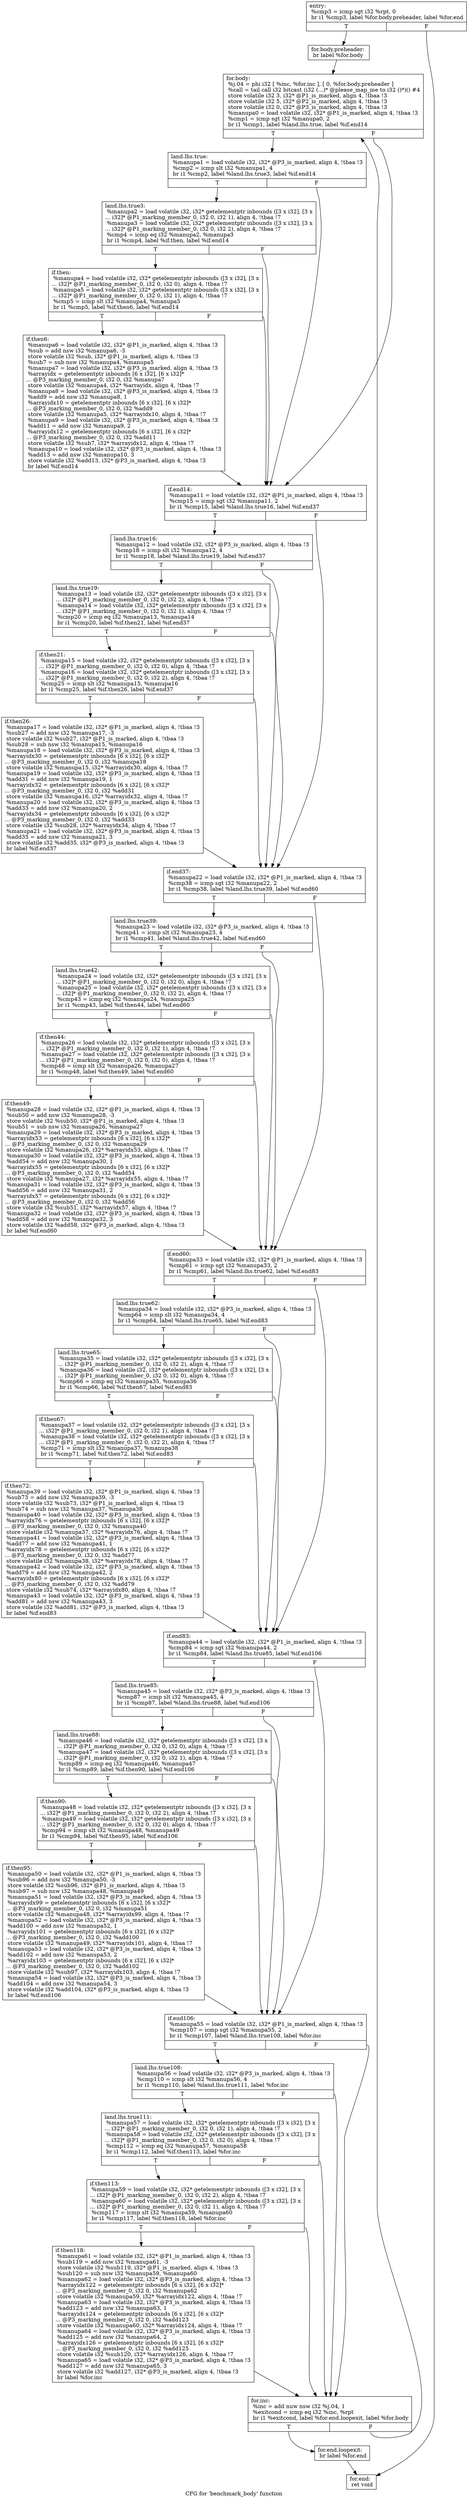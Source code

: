 digraph "CFG for 'benchmark_body' function" {
	label="CFG for 'benchmark_body' function";

	Node0x55de72e2e5c0 [shape=record,label="{entry:\l  %cmp3 = icmp sgt i32 %rpt, 0\l  br i1 %cmp3, label %for.body.preheader, label %for.end\l|{<s0>T|<s1>F}}"];
	Node0x55de72e2e5c0:s0 -> Node0x55de72e2e730;
	Node0x55de72e2e5c0:s1 -> Node0x55de72e2f180;
	Node0x55de72e2e730 [shape=record,label="{for.body.preheader:                               \l  br label %for.body\l}"];
	Node0x55de72e2e730 -> Node0x55de72e2e780;
	Node0x55de72e2e780 [shape=record,label="{for.body:                                         \l  %j.04 = phi i32 [ %inc, %for.inc ], [ 0, %for.body.preheader ]\l  %call = tail call i32 bitcast (i32 (...)* @please_map_me to i32 ()*)() #4\l  store volatile i32 3, i32* @P1_is_marked, align 4, !tbaa !3\l  store volatile i32 5, i32* @P2_is_marked, align 4, !tbaa !3\l  store volatile i32 0, i32* @P3_is_marked, align 4, !tbaa !3\l  %manupa0 = load volatile i32, i32* @P1_is_marked, align 4, !tbaa !3\l  %cmp1 = icmp sgt i32 %manupa0, 2\l  br i1 %cmp1, label %land.lhs.true, label %if.end14\l|{<s0>T|<s1>F}}"];
	Node0x55de72e2e780:s0 -> Node0x55de72e2e7d0;
	Node0x55de72e2e780:s1 -> Node0x55de72e2e910;
	Node0x55de72e2e7d0 [shape=record,label="{land.lhs.true:                                    \l  %manupa1 = load volatile i32, i32* @P3_is_marked, align 4, !tbaa !3\l  %cmp2 = icmp slt i32 %manupa1, 4\l  br i1 %cmp2, label %land.lhs.true3, label %if.end14\l|{<s0>T|<s1>F}}"];
	Node0x55de72e2e7d0:s0 -> Node0x55de72e2e820;
	Node0x55de72e2e7d0:s1 -> Node0x55de72e2e910;
	Node0x55de72e2e820 [shape=record,label="{land.lhs.true3:                                   \l  %manupa2 = load volatile i32, i32* getelementptr inbounds ([3 x i32], [3 x\l... i32]* @P1_marking_member_0, i32 0, i32 1), align 4, !tbaa !7\l  %manupa3 = load volatile i32, i32* getelementptr inbounds ([3 x i32], [3 x\l... i32]* @P1_marking_member_0, i32 0, i32 2), align 4, !tbaa !7\l  %cmp4 = icmp eq i32 %manupa2, %manupa3\l  br i1 %cmp4, label %if.then, label %if.end14\l|{<s0>T|<s1>F}}"];
	Node0x55de72e2e820:s0 -> Node0x55de72e2e870;
	Node0x55de72e2e820:s1 -> Node0x55de72e2e910;
	Node0x55de72e2e870 [shape=record,label="{if.then:                                          \l  %manupa4 = load volatile i32, i32* getelementptr inbounds ([3 x i32], [3 x\l... i32]* @P1_marking_member_0, i32 0, i32 0), align 4, !tbaa !7\l  %manupa5 = load volatile i32, i32* getelementptr inbounds ([3 x i32], [3 x\l... i32]* @P1_marking_member_0, i32 0, i32 1), align 4, !tbaa !7\l  %cmp5 = icmp slt i32 %manupa4, %manupa5\l  br i1 %cmp5, label %if.then6, label %if.end14\l|{<s0>T|<s1>F}}"];
	Node0x55de72e2e870:s0 -> Node0x55de72e2e8c0;
	Node0x55de72e2e870:s1 -> Node0x55de72e2e910;
	Node0x55de72e2e8c0 [shape=record,label="{if.then6:                                         \l  %manupa6 = load volatile i32, i32* @P1_is_marked, align 4, !tbaa !3\l  %sub = add nsw i32 %manupa6, -3\l  store volatile i32 %sub, i32* @P1_is_marked, align 4, !tbaa !3\l  %sub7 = sub nsw i32 %manupa4, %manupa5\l  %manupa7 = load volatile i32, i32* @P3_is_marked, align 4, !tbaa !3\l  %arrayidx = getelementptr inbounds [6 x i32], [6 x i32]*\l... @P3_marking_member_0, i32 0, i32 %manupa7\l  store volatile i32 %manupa4, i32* %arrayidx, align 4, !tbaa !7\l  %manupa8 = load volatile i32, i32* @P3_is_marked, align 4, !tbaa !3\l  %add9 = add nsw i32 %manupa8, 1\l  %arrayidx10 = getelementptr inbounds [6 x i32], [6 x i32]*\l... @P3_marking_member_0, i32 0, i32 %add9\l  store volatile i32 %manupa5, i32* %arrayidx10, align 4, !tbaa !7\l  %manupa9 = load volatile i32, i32* @P3_is_marked, align 4, !tbaa !3\l  %add11 = add nsw i32 %manupa9, 2\l  %arrayidx12 = getelementptr inbounds [6 x i32], [6 x i32]*\l... @P3_marking_member_0, i32 0, i32 %add11\l  store volatile i32 %sub7, i32* %arrayidx12, align 4, !tbaa !7\l  %manupa10 = load volatile i32, i32* @P3_is_marked, align 4, !tbaa !3\l  %add13 = add nsw i32 %manupa10, 3\l  store volatile i32 %add13, i32* @P3_is_marked, align 4, !tbaa !3\l  br label %if.end14\l}"];
	Node0x55de72e2e8c0 -> Node0x55de72e2e910;
	Node0x55de72e2e910 [shape=record,label="{if.end14:                                         \l  %manupa11 = load volatile i32, i32* @P1_is_marked, align 4, !tbaa !3\l  %cmp15 = icmp sgt i32 %manupa11, 2\l  br i1 %cmp15, label %land.lhs.true16, label %if.end37\l|{<s0>T|<s1>F}}"];
	Node0x55de72e2e910:s0 -> Node0x55de72e2e960;
	Node0x55de72e2e910:s1 -> Node0x55de72e2eaa0;
	Node0x55de72e2e960 [shape=record,label="{land.lhs.true16:                                  \l  %manupa12 = load volatile i32, i32* @P3_is_marked, align 4, !tbaa !3\l  %cmp18 = icmp slt i32 %manupa12, 4\l  br i1 %cmp18, label %land.lhs.true19, label %if.end37\l|{<s0>T|<s1>F}}"];
	Node0x55de72e2e960:s0 -> Node0x55de72e2e9b0;
	Node0x55de72e2e960:s1 -> Node0x55de72e2eaa0;
	Node0x55de72e2e9b0 [shape=record,label="{land.lhs.true19:                                  \l  %manupa13 = load volatile i32, i32* getelementptr inbounds ([3 x i32], [3 x\l... i32]* @P1_marking_member_0, i32 0, i32 2), align 4, !tbaa !7\l  %manupa14 = load volatile i32, i32* getelementptr inbounds ([3 x i32], [3 x\l... i32]* @P1_marking_member_0, i32 0, i32 1), align 4, !tbaa !7\l  %cmp20 = icmp eq i32 %manupa13, %manupa14\l  br i1 %cmp20, label %if.then21, label %if.end37\l|{<s0>T|<s1>F}}"];
	Node0x55de72e2e9b0:s0 -> Node0x55de72e2ea00;
	Node0x55de72e2e9b0:s1 -> Node0x55de72e2eaa0;
	Node0x55de72e2ea00 [shape=record,label="{if.then21:                                        \l  %manupa15 = load volatile i32, i32* getelementptr inbounds ([3 x i32], [3 x\l... i32]* @P1_marking_member_0, i32 0, i32 0), align 4, !tbaa !7\l  %manupa16 = load volatile i32, i32* getelementptr inbounds ([3 x i32], [3 x\l... i32]* @P1_marking_member_0, i32 0, i32 2), align 4, !tbaa !7\l  %cmp25 = icmp slt i32 %manupa15, %manupa16\l  br i1 %cmp25, label %if.then26, label %if.end37\l|{<s0>T|<s1>F}}"];
	Node0x55de72e2ea00:s0 -> Node0x55de72e2ea50;
	Node0x55de72e2ea00:s1 -> Node0x55de72e2eaa0;
	Node0x55de72e2ea50 [shape=record,label="{if.then26:                                        \l  %manupa17 = load volatile i32, i32* @P1_is_marked, align 4, !tbaa !3\l  %sub27 = add nsw i32 %manupa17, -3\l  store volatile i32 %sub27, i32* @P1_is_marked, align 4, !tbaa !3\l  %sub28 = sub nsw i32 %manupa15, %manupa16\l  %manupa18 = load volatile i32, i32* @P3_is_marked, align 4, !tbaa !3\l  %arrayidx30 = getelementptr inbounds [6 x i32], [6 x i32]*\l... @P3_marking_member_0, i32 0, i32 %manupa18\l  store volatile i32 %manupa15, i32* %arrayidx30, align 4, !tbaa !7\l  %manupa19 = load volatile i32, i32* @P3_is_marked, align 4, !tbaa !3\l  %add31 = add nsw i32 %manupa19, 1\l  %arrayidx32 = getelementptr inbounds [6 x i32], [6 x i32]*\l... @P3_marking_member_0, i32 0, i32 %add31\l  store volatile i32 %manupa16, i32* %arrayidx32, align 4, !tbaa !7\l  %manupa20 = load volatile i32, i32* @P3_is_marked, align 4, !tbaa !3\l  %add33 = add nsw i32 %manupa20, 2\l  %arrayidx34 = getelementptr inbounds [6 x i32], [6 x i32]*\l... @P3_marking_member_0, i32 0, i32 %add33\l  store volatile i32 %sub28, i32* %arrayidx34, align 4, !tbaa !7\l  %manupa21 = load volatile i32, i32* @P3_is_marked, align 4, !tbaa !3\l  %add35 = add nsw i32 %manupa21, 3\l  store volatile i32 %add35, i32* @P3_is_marked, align 4, !tbaa !3\l  br label %if.end37\l}"];
	Node0x55de72e2ea50 -> Node0x55de72e2eaa0;
	Node0x55de72e2eaa0 [shape=record,label="{if.end37:                                         \l  %manupa22 = load volatile i32, i32* @P1_is_marked, align 4, !tbaa !3\l  %cmp38 = icmp sgt i32 %manupa22, 2\l  br i1 %cmp38, label %land.lhs.true39, label %if.end60\l|{<s0>T|<s1>F}}"];
	Node0x55de72e2eaa0:s0 -> Node0x55de72e2eaf0;
	Node0x55de72e2eaa0:s1 -> Node0x55de72e2ec30;
	Node0x55de72e2eaf0 [shape=record,label="{land.lhs.true39:                                  \l  %manupa23 = load volatile i32, i32* @P3_is_marked, align 4, !tbaa !3\l  %cmp41 = icmp slt i32 %manupa23, 4\l  br i1 %cmp41, label %land.lhs.true42, label %if.end60\l|{<s0>T|<s1>F}}"];
	Node0x55de72e2eaf0:s0 -> Node0x55de72e2eb40;
	Node0x55de72e2eaf0:s1 -> Node0x55de72e2ec30;
	Node0x55de72e2eb40 [shape=record,label="{land.lhs.true42:                                  \l  %manupa24 = load volatile i32, i32* getelementptr inbounds ([3 x i32], [3 x\l... i32]* @P1_marking_member_0, i32 0, i32 0), align 4, !tbaa !7\l  %manupa25 = load volatile i32, i32* getelementptr inbounds ([3 x i32], [3 x\l... i32]* @P1_marking_member_0, i32 0, i32 2), align 4, !tbaa !7\l  %cmp43 = icmp eq i32 %manupa24, %manupa25\l  br i1 %cmp43, label %if.then44, label %if.end60\l|{<s0>T|<s1>F}}"];
	Node0x55de72e2eb40:s0 -> Node0x55de72e2eb90;
	Node0x55de72e2eb40:s1 -> Node0x55de72e2ec30;
	Node0x55de72e2eb90 [shape=record,label="{if.then44:                                        \l  %manupa26 = load volatile i32, i32* getelementptr inbounds ([3 x i32], [3 x\l... i32]* @P1_marking_member_0, i32 0, i32 1), align 4, !tbaa !7\l  %manupa27 = load volatile i32, i32* getelementptr inbounds ([3 x i32], [3 x\l... i32]* @P1_marking_member_0, i32 0, i32 0), align 4, !tbaa !7\l  %cmp48 = icmp slt i32 %manupa26, %manupa27\l  br i1 %cmp48, label %if.then49, label %if.end60\l|{<s0>T|<s1>F}}"];
	Node0x55de72e2eb90:s0 -> Node0x55de72e2ebe0;
	Node0x55de72e2eb90:s1 -> Node0x55de72e2ec30;
	Node0x55de72e2ebe0 [shape=record,label="{if.then49:                                        \l  %manupa28 = load volatile i32, i32* @P1_is_marked, align 4, !tbaa !3\l  %sub50 = add nsw i32 %manupa28, -3\l  store volatile i32 %sub50, i32* @P1_is_marked, align 4, !tbaa !3\l  %sub51 = sub nsw i32 %manupa26, %manupa27\l  %manupa29 = load volatile i32, i32* @P3_is_marked, align 4, !tbaa !3\l  %arrayidx53 = getelementptr inbounds [6 x i32], [6 x i32]*\l... @P3_marking_member_0, i32 0, i32 %manupa29\l  store volatile i32 %manupa26, i32* %arrayidx53, align 4, !tbaa !7\l  %manupa30 = load volatile i32, i32* @P3_is_marked, align 4, !tbaa !3\l  %add54 = add nsw i32 %manupa30, 1\l  %arrayidx55 = getelementptr inbounds [6 x i32], [6 x i32]*\l... @P3_marking_member_0, i32 0, i32 %add54\l  store volatile i32 %manupa27, i32* %arrayidx55, align 4, !tbaa !7\l  %manupa31 = load volatile i32, i32* @P3_is_marked, align 4, !tbaa !3\l  %add56 = add nsw i32 %manupa31, 2\l  %arrayidx57 = getelementptr inbounds [6 x i32], [6 x i32]*\l... @P3_marking_member_0, i32 0, i32 %add56\l  store volatile i32 %sub51, i32* %arrayidx57, align 4, !tbaa !7\l  %manupa32 = load volatile i32, i32* @P3_is_marked, align 4, !tbaa !3\l  %add58 = add nsw i32 %manupa32, 3\l  store volatile i32 %add58, i32* @P3_is_marked, align 4, !tbaa !3\l  br label %if.end60\l}"];
	Node0x55de72e2ebe0 -> Node0x55de72e2ec30;
	Node0x55de72e2ec30 [shape=record,label="{if.end60:                                         \l  %manupa33 = load volatile i32, i32* @P1_is_marked, align 4, !tbaa !3\l  %cmp61 = icmp sgt i32 %manupa33, 2\l  br i1 %cmp61, label %land.lhs.true62, label %if.end83\l|{<s0>T|<s1>F}}"];
	Node0x55de72e2ec30:s0 -> Node0x55de72e2ec80;
	Node0x55de72e2ec30:s1 -> Node0x55de72e2edc0;
	Node0x55de72e2ec80 [shape=record,label="{land.lhs.true62:                                  \l  %manupa34 = load volatile i32, i32* @P3_is_marked, align 4, !tbaa !3\l  %cmp64 = icmp slt i32 %manupa34, 4\l  br i1 %cmp64, label %land.lhs.true65, label %if.end83\l|{<s0>T|<s1>F}}"];
	Node0x55de72e2ec80:s0 -> Node0x55de72e2ecd0;
	Node0x55de72e2ec80:s1 -> Node0x55de72e2edc0;
	Node0x55de72e2ecd0 [shape=record,label="{land.lhs.true65:                                  \l  %manupa35 = load volatile i32, i32* getelementptr inbounds ([3 x i32], [3 x\l... i32]* @P1_marking_member_0, i32 0, i32 2), align 4, !tbaa !7\l  %manupa36 = load volatile i32, i32* getelementptr inbounds ([3 x i32], [3 x\l... i32]* @P1_marking_member_0, i32 0, i32 0), align 4, !tbaa !7\l  %cmp66 = icmp eq i32 %manupa35, %manupa36\l  br i1 %cmp66, label %if.then67, label %if.end83\l|{<s0>T|<s1>F}}"];
	Node0x55de72e2ecd0:s0 -> Node0x55de72e2ed20;
	Node0x55de72e2ecd0:s1 -> Node0x55de72e2edc0;
	Node0x55de72e2ed20 [shape=record,label="{if.then67:                                        \l  %manupa37 = load volatile i32, i32* getelementptr inbounds ([3 x i32], [3 x\l... i32]* @P1_marking_member_0, i32 0, i32 1), align 4, !tbaa !7\l  %manupa38 = load volatile i32, i32* getelementptr inbounds ([3 x i32], [3 x\l... i32]* @P1_marking_member_0, i32 0, i32 2), align 4, !tbaa !7\l  %cmp71 = icmp slt i32 %manupa37, %manupa38\l  br i1 %cmp71, label %if.then72, label %if.end83\l|{<s0>T|<s1>F}}"];
	Node0x55de72e2ed20:s0 -> Node0x55de72e2ed70;
	Node0x55de72e2ed20:s1 -> Node0x55de72e2edc0;
	Node0x55de72e2ed70 [shape=record,label="{if.then72:                                        \l  %manupa39 = load volatile i32, i32* @P1_is_marked, align 4, !tbaa !3\l  %sub73 = add nsw i32 %manupa39, -3\l  store volatile i32 %sub73, i32* @P1_is_marked, align 4, !tbaa !3\l  %sub74 = sub nsw i32 %manupa37, %manupa38\l  %manupa40 = load volatile i32, i32* @P3_is_marked, align 4, !tbaa !3\l  %arrayidx76 = getelementptr inbounds [6 x i32], [6 x i32]*\l... @P3_marking_member_0, i32 0, i32 %manupa40\l  store volatile i32 %manupa37, i32* %arrayidx76, align 4, !tbaa !7\l  %manupa41 = load volatile i32, i32* @P3_is_marked, align 4, !tbaa !3\l  %add77 = add nsw i32 %manupa41, 1\l  %arrayidx78 = getelementptr inbounds [6 x i32], [6 x i32]*\l... @P3_marking_member_0, i32 0, i32 %add77\l  store volatile i32 %manupa38, i32* %arrayidx78, align 4, !tbaa !7\l  %manupa42 = load volatile i32, i32* @P3_is_marked, align 4, !tbaa !3\l  %add79 = add nsw i32 %manupa42, 2\l  %arrayidx80 = getelementptr inbounds [6 x i32], [6 x i32]*\l... @P3_marking_member_0, i32 0, i32 %add79\l  store volatile i32 %sub74, i32* %arrayidx80, align 4, !tbaa !7\l  %manupa43 = load volatile i32, i32* @P3_is_marked, align 4, !tbaa !3\l  %add81 = add nsw i32 %manupa43, 3\l  store volatile i32 %add81, i32* @P3_is_marked, align 4, !tbaa !3\l  br label %if.end83\l}"];
	Node0x55de72e2ed70 -> Node0x55de72e2edc0;
	Node0x55de72e2edc0 [shape=record,label="{if.end83:                                         \l  %manupa44 = load volatile i32, i32* @P1_is_marked, align 4, !tbaa !3\l  %cmp84 = icmp sgt i32 %manupa44, 2\l  br i1 %cmp84, label %land.lhs.true85, label %if.end106\l|{<s0>T|<s1>F}}"];
	Node0x55de72e2edc0:s0 -> Node0x55de72e2ee10;
	Node0x55de72e2edc0:s1 -> Node0x55de72e2ef50;
	Node0x55de72e2ee10 [shape=record,label="{land.lhs.true85:                                  \l  %manupa45 = load volatile i32, i32* @P3_is_marked, align 4, !tbaa !3\l  %cmp87 = icmp slt i32 %manupa45, 4\l  br i1 %cmp87, label %land.lhs.true88, label %if.end106\l|{<s0>T|<s1>F}}"];
	Node0x55de72e2ee10:s0 -> Node0x55de72e2ee60;
	Node0x55de72e2ee10:s1 -> Node0x55de72e2ef50;
	Node0x55de72e2ee60 [shape=record,label="{land.lhs.true88:                                  \l  %manupa46 = load volatile i32, i32* getelementptr inbounds ([3 x i32], [3 x\l... i32]* @P1_marking_member_0, i32 0, i32 0), align 4, !tbaa !7\l  %manupa47 = load volatile i32, i32* getelementptr inbounds ([3 x i32], [3 x\l... i32]* @P1_marking_member_0, i32 0, i32 1), align 4, !tbaa !7\l  %cmp89 = icmp eq i32 %manupa46, %manupa47\l  br i1 %cmp89, label %if.then90, label %if.end106\l|{<s0>T|<s1>F}}"];
	Node0x55de72e2ee60:s0 -> Node0x55de72e2eeb0;
	Node0x55de72e2ee60:s1 -> Node0x55de72e2ef50;
	Node0x55de72e2eeb0 [shape=record,label="{if.then90:                                        \l  %manupa48 = load volatile i32, i32* getelementptr inbounds ([3 x i32], [3 x\l... i32]* @P1_marking_member_0, i32 0, i32 2), align 4, !tbaa !7\l  %manupa49 = load volatile i32, i32* getelementptr inbounds ([3 x i32], [3 x\l... i32]* @P1_marking_member_0, i32 0, i32 0), align 4, !tbaa !7\l  %cmp94 = icmp slt i32 %manupa48, %manupa49\l  br i1 %cmp94, label %if.then95, label %if.end106\l|{<s0>T|<s1>F}}"];
	Node0x55de72e2eeb0:s0 -> Node0x55de72e2ef00;
	Node0x55de72e2eeb0:s1 -> Node0x55de72e2ef50;
	Node0x55de72e2ef00 [shape=record,label="{if.then95:                                        \l  %manupa50 = load volatile i32, i32* @P1_is_marked, align 4, !tbaa !3\l  %sub96 = add nsw i32 %manupa50, -3\l  store volatile i32 %sub96, i32* @P1_is_marked, align 4, !tbaa !3\l  %sub97 = sub nsw i32 %manupa48, %manupa49\l  %manupa51 = load volatile i32, i32* @P3_is_marked, align 4, !tbaa !3\l  %arrayidx99 = getelementptr inbounds [6 x i32], [6 x i32]*\l... @P3_marking_member_0, i32 0, i32 %manupa51\l  store volatile i32 %manupa48, i32* %arrayidx99, align 4, !tbaa !7\l  %manupa52 = load volatile i32, i32* @P3_is_marked, align 4, !tbaa !3\l  %add100 = add nsw i32 %manupa52, 1\l  %arrayidx101 = getelementptr inbounds [6 x i32], [6 x i32]*\l... @P3_marking_member_0, i32 0, i32 %add100\l  store volatile i32 %manupa49, i32* %arrayidx101, align 4, !tbaa !7\l  %manupa53 = load volatile i32, i32* @P3_is_marked, align 4, !tbaa !3\l  %add102 = add nsw i32 %manupa53, 2\l  %arrayidx103 = getelementptr inbounds [6 x i32], [6 x i32]*\l... @P3_marking_member_0, i32 0, i32 %add102\l  store volatile i32 %sub97, i32* %arrayidx103, align 4, !tbaa !7\l  %manupa54 = load volatile i32, i32* @P3_is_marked, align 4, !tbaa !3\l  %add104 = add nsw i32 %manupa54, 3\l  store volatile i32 %add104, i32* @P3_is_marked, align 4, !tbaa !3\l  br label %if.end106\l}"];
	Node0x55de72e2ef00 -> Node0x55de72e2ef50;
	Node0x55de72e2ef50 [shape=record,label="{if.end106:                                        \l  %manupa55 = load volatile i32, i32* @P1_is_marked, align 4, !tbaa !3\l  %cmp107 = icmp sgt i32 %manupa55, 2\l  br i1 %cmp107, label %land.lhs.true108, label %for.inc\l|{<s0>T|<s1>F}}"];
	Node0x55de72e2ef50:s0 -> Node0x55de72e2efa0;
	Node0x55de72e2ef50:s1 -> Node0x55de72e2f0e0;
	Node0x55de72e2efa0 [shape=record,label="{land.lhs.true108:                                 \l  %manupa56 = load volatile i32, i32* @P3_is_marked, align 4, !tbaa !3\l  %cmp110 = icmp slt i32 %manupa56, 4\l  br i1 %cmp110, label %land.lhs.true111, label %for.inc\l|{<s0>T|<s1>F}}"];
	Node0x55de72e2efa0:s0 -> Node0x55de72e2eff0;
	Node0x55de72e2efa0:s1 -> Node0x55de72e2f0e0;
	Node0x55de72e2eff0 [shape=record,label="{land.lhs.true111:                                 \l  %manupa57 = load volatile i32, i32* getelementptr inbounds ([3 x i32], [3 x\l... i32]* @P1_marking_member_0, i32 0, i32 1), align 4, !tbaa !7\l  %manupa58 = load volatile i32, i32* getelementptr inbounds ([3 x i32], [3 x\l... i32]* @P1_marking_member_0, i32 0, i32 0), align 4, !tbaa !7\l  %cmp112 = icmp eq i32 %manupa57, %manupa58\l  br i1 %cmp112, label %if.then113, label %for.inc\l|{<s0>T|<s1>F}}"];
	Node0x55de72e2eff0:s0 -> Node0x55de72e2f040;
	Node0x55de72e2eff0:s1 -> Node0x55de72e2f0e0;
	Node0x55de72e2f040 [shape=record,label="{if.then113:                                       \l  %manupa59 = load volatile i32, i32* getelementptr inbounds ([3 x i32], [3 x\l... i32]* @P1_marking_member_0, i32 0, i32 2), align 4, !tbaa !7\l  %manupa60 = load volatile i32, i32* getelementptr inbounds ([3 x i32], [3 x\l... i32]* @P1_marking_member_0, i32 0, i32 1), align 4, !tbaa !7\l  %cmp117 = icmp slt i32 %manupa59, %manupa60\l  br i1 %cmp117, label %if.then118, label %for.inc\l|{<s0>T|<s1>F}}"];
	Node0x55de72e2f040:s0 -> Node0x55de72e2f090;
	Node0x55de72e2f040:s1 -> Node0x55de72e2f0e0;
	Node0x55de72e2f090 [shape=record,label="{if.then118:                                       \l  %manupa61 = load volatile i32, i32* @P1_is_marked, align 4, !tbaa !3\l  %sub119 = add nsw i32 %manupa61, -3\l  store volatile i32 %sub119, i32* @P1_is_marked, align 4, !tbaa !3\l  %sub120 = sub nsw i32 %manupa59, %manupa60\l  %manupa62 = load volatile i32, i32* @P3_is_marked, align 4, !tbaa !3\l  %arrayidx122 = getelementptr inbounds [6 x i32], [6 x i32]*\l... @P3_marking_member_0, i32 0, i32 %manupa62\l  store volatile i32 %manupa59, i32* %arrayidx122, align 4, !tbaa !7\l  %manupa63 = load volatile i32, i32* @P3_is_marked, align 4, !tbaa !3\l  %add123 = add nsw i32 %manupa63, 1\l  %arrayidx124 = getelementptr inbounds [6 x i32], [6 x i32]*\l... @P3_marking_member_0, i32 0, i32 %add123\l  store volatile i32 %manupa60, i32* %arrayidx124, align 4, !tbaa !7\l  %manupa64 = load volatile i32, i32* @P3_is_marked, align 4, !tbaa !3\l  %add125 = add nsw i32 %manupa64, 2\l  %arrayidx126 = getelementptr inbounds [6 x i32], [6 x i32]*\l... @P3_marking_member_0, i32 0, i32 %add125\l  store volatile i32 %sub120, i32* %arrayidx126, align 4, !tbaa !7\l  %manupa65 = load volatile i32, i32* @P3_is_marked, align 4, !tbaa !3\l  %add127 = add nsw i32 %manupa65, 3\l  store volatile i32 %add127, i32* @P3_is_marked, align 4, !tbaa !3\l  br label %for.inc\l}"];
	Node0x55de72e2f090 -> Node0x55de72e2f0e0;
	Node0x55de72e2f0e0 [shape=record,label="{for.inc:                                          \l  %inc = add nuw nsw i32 %j.04, 1\l  %exitcond = icmp eq i32 %inc, %rpt\l  br i1 %exitcond, label %for.end.loopexit, label %for.body\l|{<s0>T|<s1>F}}"];
	Node0x55de72e2f0e0:s0 -> Node0x55de72e2f130;
	Node0x55de72e2f0e0:s1 -> Node0x55de72e2e780;
	Node0x55de72e2f130 [shape=record,label="{for.end.loopexit:                                 \l  br label %for.end\l}"];
	Node0x55de72e2f130 -> Node0x55de72e2f180;
	Node0x55de72e2f180 [shape=record,label="{for.end:                                          \l  ret void\l}"];
}
